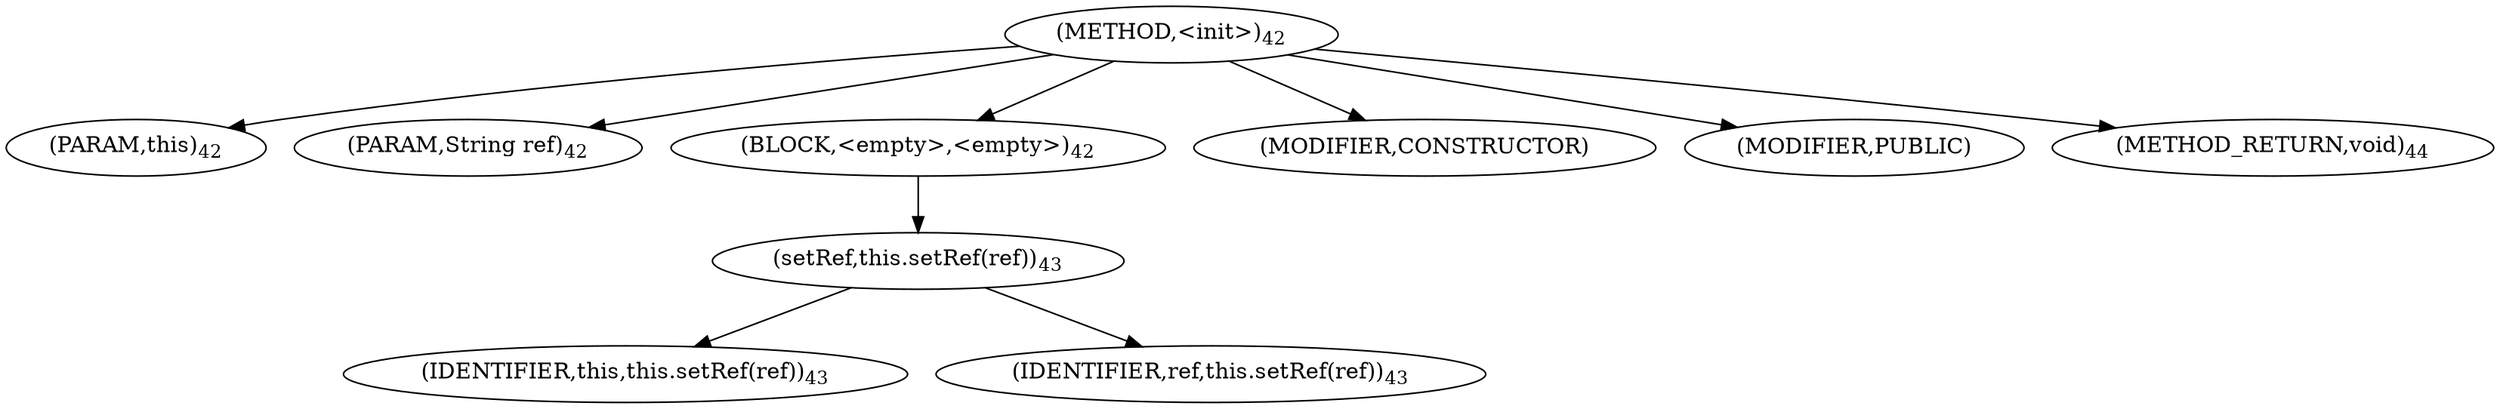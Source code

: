 digraph "&lt;init&gt;" {  
"36" [label = <(METHOD,&lt;init&gt;)<SUB>42</SUB>> ]
"4" [label = <(PARAM,this)<SUB>42</SUB>> ]
"37" [label = <(PARAM,String ref)<SUB>42</SUB>> ]
"38" [label = <(BLOCK,&lt;empty&gt;,&lt;empty&gt;)<SUB>42</SUB>> ]
"39" [label = <(setRef,this.setRef(ref))<SUB>43</SUB>> ]
"3" [label = <(IDENTIFIER,this,this.setRef(ref))<SUB>43</SUB>> ]
"40" [label = <(IDENTIFIER,ref,this.setRef(ref))<SUB>43</SUB>> ]
"41" [label = <(MODIFIER,CONSTRUCTOR)> ]
"42" [label = <(MODIFIER,PUBLIC)> ]
"43" [label = <(METHOD_RETURN,void)<SUB>44</SUB>> ]
  "36" -> "4" 
  "36" -> "37" 
  "36" -> "38" 
  "36" -> "41" 
  "36" -> "42" 
  "36" -> "43" 
  "38" -> "39" 
  "39" -> "3" 
  "39" -> "40" 
}
